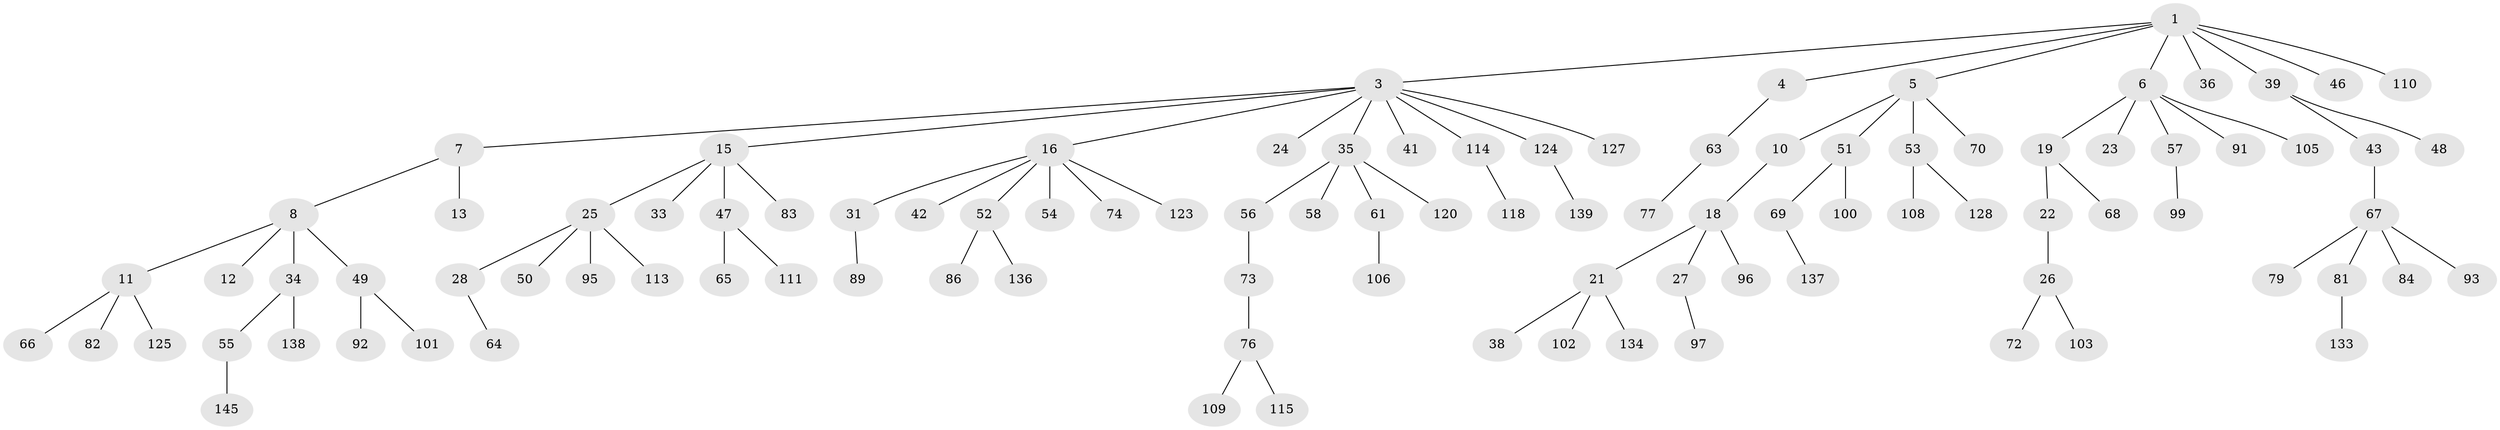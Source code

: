 // original degree distribution, {3: 0.15172413793103448, 7: 0.006896551724137931, 8: 0.006896551724137931, 6: 0.020689655172413793, 4: 0.05517241379310345, 1: 0.5172413793103449, 2: 0.21379310344827587, 5: 0.027586206896551724}
// Generated by graph-tools (version 1.1) at 2025/42/03/06/25 10:42:05]
// undirected, 101 vertices, 100 edges
graph export_dot {
graph [start="1"]
  node [color=gray90,style=filled];
  1 [super="+2"];
  3 [super="+17"];
  4 [super="+29"];
  5 [super="+20"];
  6 [super="+59"];
  7 [super="+9"];
  8 [super="+78"];
  10;
  11 [super="+14"];
  12;
  13;
  15 [super="+45"];
  16 [super="+44"];
  18 [super="+88"];
  19;
  21 [super="+30"];
  22 [super="+132"];
  23 [super="+126"];
  24 [super="+32"];
  25;
  26 [super="+144"];
  27;
  28 [super="+130"];
  31 [super="+142"];
  33;
  34 [super="+112"];
  35 [super="+37"];
  36;
  38;
  39 [super="+40"];
  41;
  42 [super="+60"];
  43;
  46;
  47 [super="+131"];
  48;
  49 [super="+80"];
  50 [super="+122"];
  51;
  52;
  53 [super="+87"];
  54 [super="+85"];
  55 [super="+98"];
  56 [super="+104"];
  57;
  58 [super="+140"];
  61 [super="+62"];
  63 [super="+94"];
  64;
  65;
  66;
  67 [super="+71"];
  68;
  69 [super="+117"];
  70;
  72;
  73 [super="+75"];
  74;
  76 [super="+90"];
  77 [super="+141"];
  79;
  81 [super="+116"];
  82;
  83;
  84;
  86;
  89 [super="+121"];
  91;
  92;
  93;
  95;
  96;
  97;
  99 [super="+135"];
  100 [super="+107"];
  101;
  102;
  103;
  105;
  106;
  108;
  109;
  110 [super="+119"];
  111;
  113;
  114;
  115;
  118 [super="+129"];
  120;
  123;
  124 [super="+143"];
  125;
  127;
  128;
  133;
  134;
  136;
  137;
  138;
  139;
  145;
  1 -- 3;
  1 -- 4;
  1 -- 36;
  1 -- 5;
  1 -- 6;
  1 -- 39;
  1 -- 110;
  1 -- 46;
  3 -- 7;
  3 -- 15;
  3 -- 16;
  3 -- 24;
  3 -- 124;
  3 -- 127;
  3 -- 41;
  3 -- 114;
  3 -- 35;
  4 -- 63;
  5 -- 10;
  5 -- 53;
  5 -- 51;
  5 -- 70;
  6 -- 19;
  6 -- 23;
  6 -- 57;
  6 -- 105;
  6 -- 91;
  7 -- 8;
  7 -- 13;
  8 -- 11;
  8 -- 12;
  8 -- 34;
  8 -- 49;
  10 -- 18;
  11 -- 125;
  11 -- 66;
  11 -- 82;
  15 -- 25;
  15 -- 33;
  15 -- 47;
  15 -- 83;
  16 -- 31;
  16 -- 42;
  16 -- 52;
  16 -- 54;
  16 -- 74;
  16 -- 123;
  18 -- 21;
  18 -- 27;
  18 -- 96;
  19 -- 22;
  19 -- 68;
  21 -- 38;
  21 -- 102;
  21 -- 134;
  22 -- 26;
  25 -- 28;
  25 -- 50;
  25 -- 95;
  25 -- 113;
  26 -- 72;
  26 -- 103;
  27 -- 97;
  28 -- 64;
  31 -- 89;
  34 -- 55;
  34 -- 138;
  35 -- 56;
  35 -- 61;
  35 -- 120;
  35 -- 58;
  39 -- 43;
  39 -- 48;
  43 -- 67;
  47 -- 65;
  47 -- 111;
  49 -- 92;
  49 -- 101;
  51 -- 69;
  51 -- 100;
  52 -- 86;
  52 -- 136;
  53 -- 128;
  53 -- 108;
  55 -- 145;
  56 -- 73;
  57 -- 99;
  61 -- 106;
  63 -- 77;
  67 -- 93;
  67 -- 81;
  67 -- 84;
  67 -- 79;
  69 -- 137;
  73 -- 76;
  76 -- 109;
  76 -- 115;
  81 -- 133;
  114 -- 118;
  124 -- 139;
}
